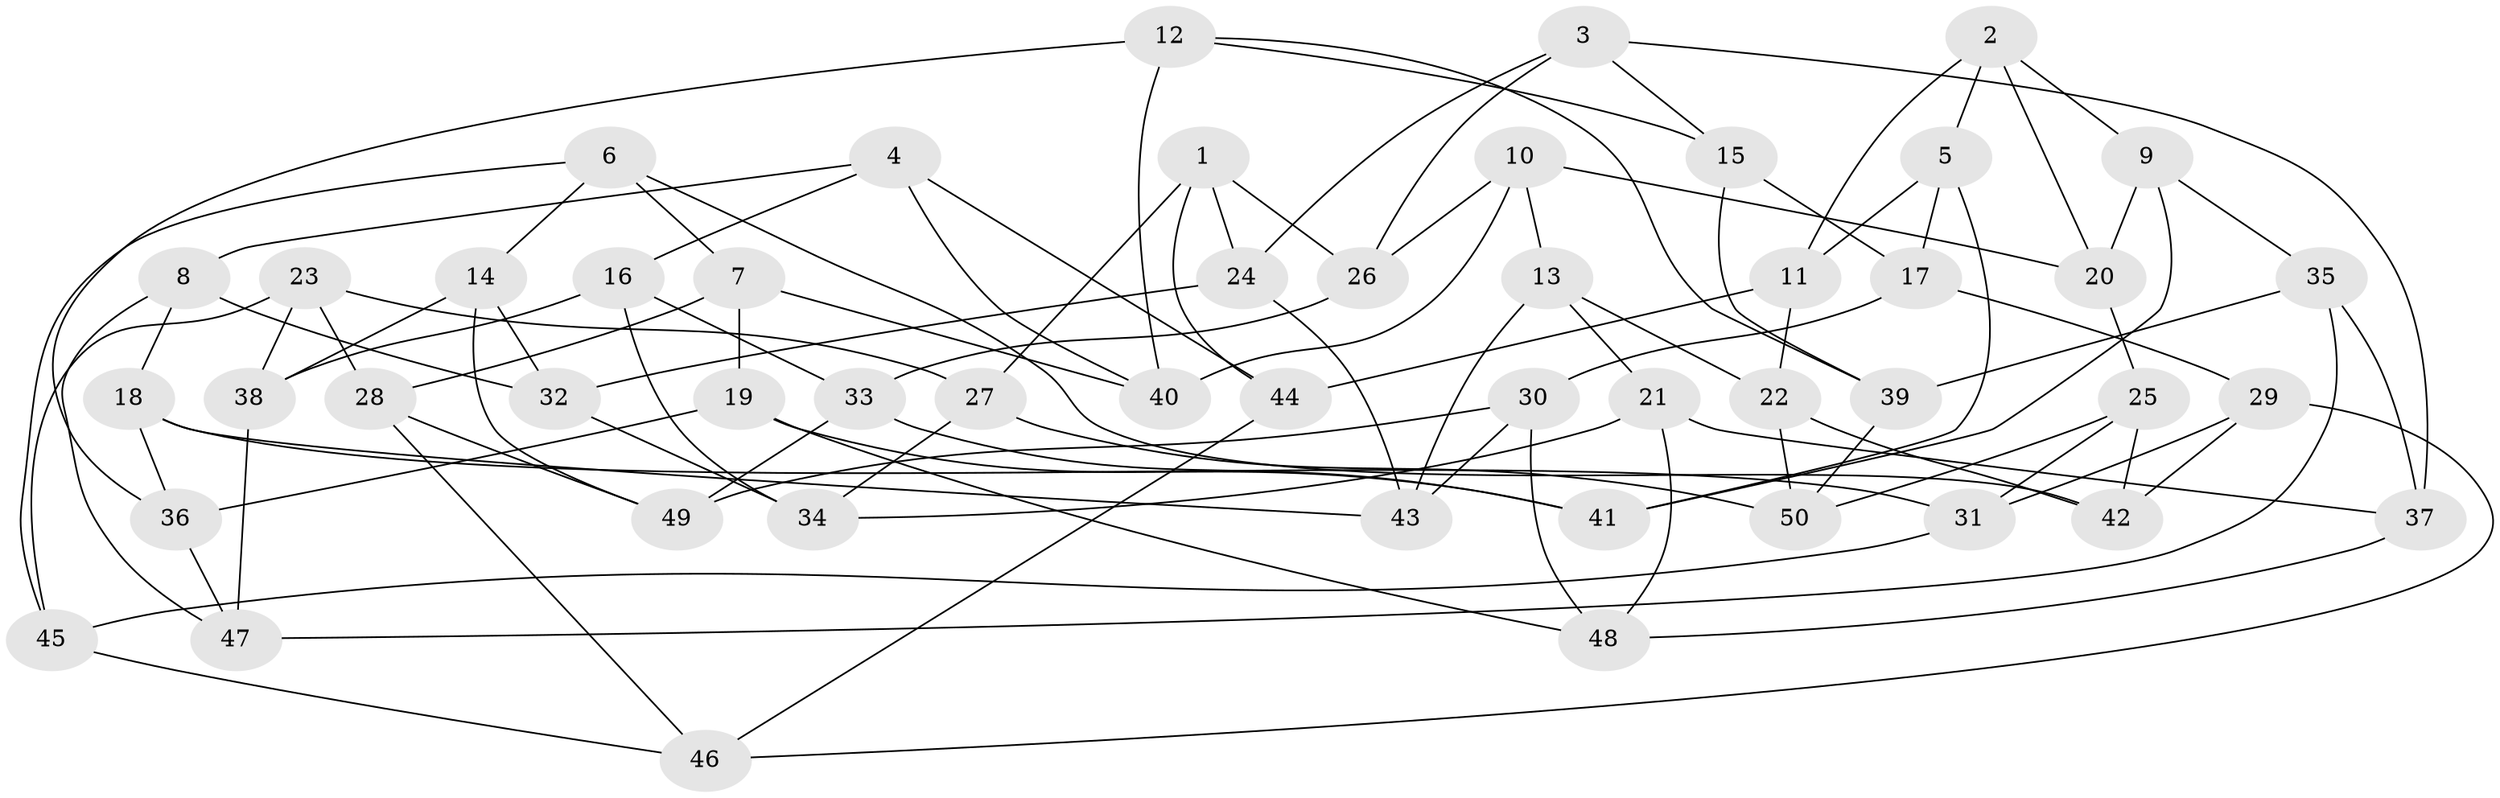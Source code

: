 // coarse degree distribution, {6: 0.4, 10: 0.13333333333333333, 12: 0.06666666666666667, 5: 0.06666666666666667, 7: 0.06666666666666667, 3: 0.13333333333333333, 4: 0.13333333333333333}
// Generated by graph-tools (version 1.1) at 2025/20/03/04/25 18:20:56]
// undirected, 50 vertices, 100 edges
graph export_dot {
graph [start="1"]
  node [color=gray90,style=filled];
  1;
  2;
  3;
  4;
  5;
  6;
  7;
  8;
  9;
  10;
  11;
  12;
  13;
  14;
  15;
  16;
  17;
  18;
  19;
  20;
  21;
  22;
  23;
  24;
  25;
  26;
  27;
  28;
  29;
  30;
  31;
  32;
  33;
  34;
  35;
  36;
  37;
  38;
  39;
  40;
  41;
  42;
  43;
  44;
  45;
  46;
  47;
  48;
  49;
  50;
  1 -- 27;
  1 -- 24;
  1 -- 26;
  1 -- 44;
  2 -- 11;
  2 -- 9;
  2 -- 20;
  2 -- 5;
  3 -- 15;
  3 -- 24;
  3 -- 37;
  3 -- 26;
  4 -- 40;
  4 -- 8;
  4 -- 16;
  4 -- 44;
  5 -- 17;
  5 -- 41;
  5 -- 11;
  6 -- 45;
  6 -- 7;
  6 -- 42;
  6 -- 14;
  7 -- 28;
  7 -- 19;
  7 -- 40;
  8 -- 18;
  8 -- 32;
  8 -- 47;
  9 -- 35;
  9 -- 20;
  9 -- 41;
  10 -- 20;
  10 -- 13;
  10 -- 40;
  10 -- 26;
  11 -- 44;
  11 -- 22;
  12 -- 15;
  12 -- 36;
  12 -- 39;
  12 -- 40;
  13 -- 21;
  13 -- 43;
  13 -- 22;
  14 -- 32;
  14 -- 49;
  14 -- 38;
  15 -- 17;
  15 -- 39;
  16 -- 34;
  16 -- 38;
  16 -- 33;
  17 -- 29;
  17 -- 30;
  18 -- 43;
  18 -- 31;
  18 -- 36;
  19 -- 48;
  19 -- 41;
  19 -- 36;
  20 -- 25;
  21 -- 37;
  21 -- 48;
  21 -- 34;
  22 -- 42;
  22 -- 50;
  23 -- 45;
  23 -- 27;
  23 -- 28;
  23 -- 38;
  24 -- 32;
  24 -- 43;
  25 -- 50;
  25 -- 31;
  25 -- 42;
  26 -- 33;
  27 -- 50;
  27 -- 34;
  28 -- 46;
  28 -- 49;
  29 -- 31;
  29 -- 42;
  29 -- 46;
  30 -- 48;
  30 -- 49;
  30 -- 43;
  31 -- 45;
  32 -- 34;
  33 -- 49;
  33 -- 41;
  35 -- 39;
  35 -- 47;
  35 -- 37;
  36 -- 47;
  37 -- 48;
  38 -- 47;
  39 -- 50;
  44 -- 46;
  45 -- 46;
}
